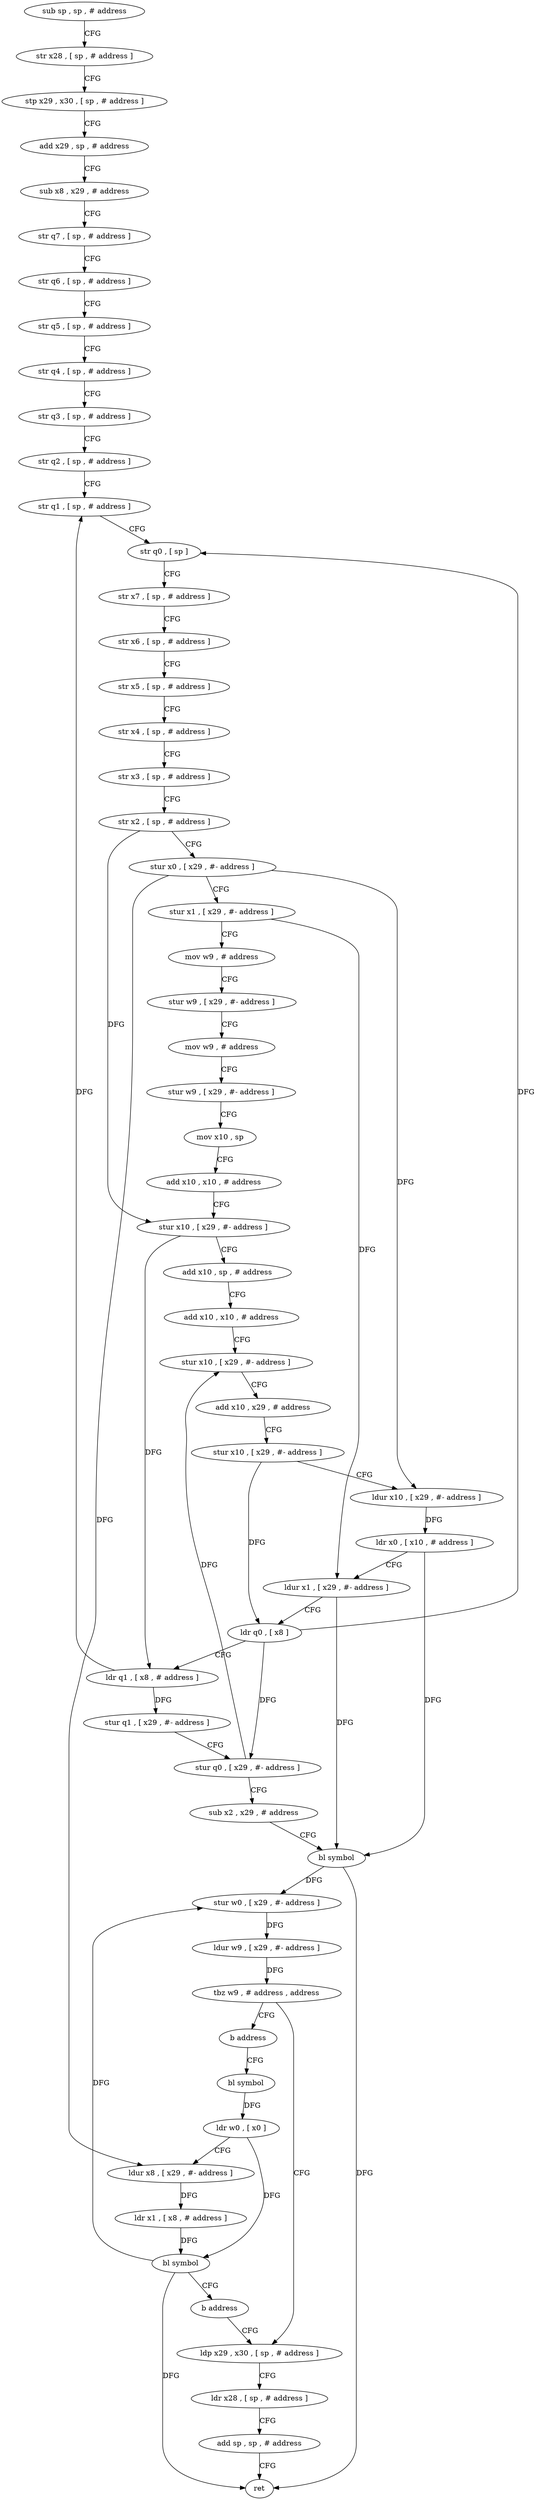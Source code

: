 digraph "func" {
"4257352" [label = "sub sp , sp , # address" ]
"4257356" [label = "str x28 , [ sp , # address ]" ]
"4257360" [label = "stp x29 , x30 , [ sp , # address ]" ]
"4257364" [label = "add x29 , sp , # address" ]
"4257368" [label = "sub x8 , x29 , # address" ]
"4257372" [label = "str q7 , [ sp , # address ]" ]
"4257376" [label = "str q6 , [ sp , # address ]" ]
"4257380" [label = "str q5 , [ sp , # address ]" ]
"4257384" [label = "str q4 , [ sp , # address ]" ]
"4257388" [label = "str q3 , [ sp , # address ]" ]
"4257392" [label = "str q2 , [ sp , # address ]" ]
"4257396" [label = "str q1 , [ sp , # address ]" ]
"4257400" [label = "str q0 , [ sp ]" ]
"4257404" [label = "str x7 , [ sp , # address ]" ]
"4257408" [label = "str x6 , [ sp , # address ]" ]
"4257412" [label = "str x5 , [ sp , # address ]" ]
"4257416" [label = "str x4 , [ sp , # address ]" ]
"4257420" [label = "str x3 , [ sp , # address ]" ]
"4257424" [label = "str x2 , [ sp , # address ]" ]
"4257428" [label = "stur x0 , [ x29 , #- address ]" ]
"4257432" [label = "stur x1 , [ x29 , #- address ]" ]
"4257436" [label = "mov w9 , # address" ]
"4257440" [label = "stur w9 , [ x29 , #- address ]" ]
"4257444" [label = "mov w9 , # address" ]
"4257448" [label = "stur w9 , [ x29 , #- address ]" ]
"4257452" [label = "mov x10 , sp" ]
"4257456" [label = "add x10 , x10 , # address" ]
"4257460" [label = "stur x10 , [ x29 , #- address ]" ]
"4257464" [label = "add x10 , sp , # address" ]
"4257468" [label = "add x10 , x10 , # address" ]
"4257472" [label = "stur x10 , [ x29 , #- address ]" ]
"4257476" [label = "add x10 , x29 , # address" ]
"4257480" [label = "stur x10 , [ x29 , #- address ]" ]
"4257484" [label = "ldur x10 , [ x29 , #- address ]" ]
"4257488" [label = "ldr x0 , [ x10 , # address ]" ]
"4257492" [label = "ldur x1 , [ x29 , #- address ]" ]
"4257496" [label = "ldr q0 , [ x8 ]" ]
"4257500" [label = "ldr q1 , [ x8 , # address ]" ]
"4257504" [label = "stur q1 , [ x29 , #- address ]" ]
"4257508" [label = "stur q0 , [ x29 , #- address ]" ]
"4257512" [label = "sub x2 , x29 , # address" ]
"4257516" [label = "bl symbol" ]
"4257520" [label = "stur w0 , [ x29 , #- address ]" ]
"4257524" [label = "ldur w9 , [ x29 , #- address ]" ]
"4257528" [label = "tbz w9 , # address , address" ]
"4257560" [label = "ldp x29 , x30 , [ sp , # address ]" ]
"4257532" [label = "b address" ]
"4257564" [label = "ldr x28 , [ sp , # address ]" ]
"4257568" [label = "add sp , sp , # address" ]
"4257572" [label = "ret" ]
"4257536" [label = "bl symbol" ]
"4257540" [label = "ldr w0 , [ x0 ]" ]
"4257544" [label = "ldur x8 , [ x29 , #- address ]" ]
"4257548" [label = "ldr x1 , [ x8 , # address ]" ]
"4257552" [label = "bl symbol" ]
"4257556" [label = "b address" ]
"4257352" -> "4257356" [ label = "CFG" ]
"4257356" -> "4257360" [ label = "CFG" ]
"4257360" -> "4257364" [ label = "CFG" ]
"4257364" -> "4257368" [ label = "CFG" ]
"4257368" -> "4257372" [ label = "CFG" ]
"4257372" -> "4257376" [ label = "CFG" ]
"4257376" -> "4257380" [ label = "CFG" ]
"4257380" -> "4257384" [ label = "CFG" ]
"4257384" -> "4257388" [ label = "CFG" ]
"4257388" -> "4257392" [ label = "CFG" ]
"4257392" -> "4257396" [ label = "CFG" ]
"4257396" -> "4257400" [ label = "CFG" ]
"4257400" -> "4257404" [ label = "CFG" ]
"4257404" -> "4257408" [ label = "CFG" ]
"4257408" -> "4257412" [ label = "CFG" ]
"4257412" -> "4257416" [ label = "CFG" ]
"4257416" -> "4257420" [ label = "CFG" ]
"4257420" -> "4257424" [ label = "CFG" ]
"4257424" -> "4257428" [ label = "CFG" ]
"4257424" -> "4257460" [ label = "DFG" ]
"4257428" -> "4257432" [ label = "CFG" ]
"4257428" -> "4257484" [ label = "DFG" ]
"4257428" -> "4257544" [ label = "DFG" ]
"4257432" -> "4257436" [ label = "CFG" ]
"4257432" -> "4257492" [ label = "DFG" ]
"4257436" -> "4257440" [ label = "CFG" ]
"4257440" -> "4257444" [ label = "CFG" ]
"4257444" -> "4257448" [ label = "CFG" ]
"4257448" -> "4257452" [ label = "CFG" ]
"4257452" -> "4257456" [ label = "CFG" ]
"4257456" -> "4257460" [ label = "CFG" ]
"4257460" -> "4257464" [ label = "CFG" ]
"4257460" -> "4257500" [ label = "DFG" ]
"4257464" -> "4257468" [ label = "CFG" ]
"4257468" -> "4257472" [ label = "CFG" ]
"4257472" -> "4257476" [ label = "CFG" ]
"4257476" -> "4257480" [ label = "CFG" ]
"4257480" -> "4257484" [ label = "CFG" ]
"4257480" -> "4257496" [ label = "DFG" ]
"4257484" -> "4257488" [ label = "DFG" ]
"4257488" -> "4257492" [ label = "CFG" ]
"4257488" -> "4257516" [ label = "DFG" ]
"4257492" -> "4257496" [ label = "CFG" ]
"4257492" -> "4257516" [ label = "DFG" ]
"4257496" -> "4257500" [ label = "CFG" ]
"4257496" -> "4257400" [ label = "DFG" ]
"4257496" -> "4257508" [ label = "DFG" ]
"4257500" -> "4257504" [ label = "DFG" ]
"4257500" -> "4257396" [ label = "DFG" ]
"4257504" -> "4257508" [ label = "CFG" ]
"4257508" -> "4257512" [ label = "CFG" ]
"4257508" -> "4257472" [ label = "DFG" ]
"4257512" -> "4257516" [ label = "CFG" ]
"4257516" -> "4257520" [ label = "DFG" ]
"4257516" -> "4257572" [ label = "DFG" ]
"4257520" -> "4257524" [ label = "DFG" ]
"4257524" -> "4257528" [ label = "DFG" ]
"4257528" -> "4257560" [ label = "CFG" ]
"4257528" -> "4257532" [ label = "CFG" ]
"4257560" -> "4257564" [ label = "CFG" ]
"4257532" -> "4257536" [ label = "CFG" ]
"4257564" -> "4257568" [ label = "CFG" ]
"4257568" -> "4257572" [ label = "CFG" ]
"4257536" -> "4257540" [ label = "DFG" ]
"4257540" -> "4257544" [ label = "CFG" ]
"4257540" -> "4257552" [ label = "DFG" ]
"4257544" -> "4257548" [ label = "DFG" ]
"4257548" -> "4257552" [ label = "DFG" ]
"4257552" -> "4257556" [ label = "CFG" ]
"4257552" -> "4257520" [ label = "DFG" ]
"4257552" -> "4257572" [ label = "DFG" ]
"4257556" -> "4257560" [ label = "CFG" ]
}
